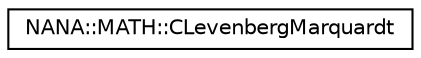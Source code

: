 digraph "类继承关系图"
{
 // LATEX_PDF_SIZE
  edge [fontname="Helvetica",fontsize="10",labelfontname="Helvetica",labelfontsize="10"];
  node [fontname="Helvetica",fontsize="10",shape=record];
  rankdir="LR";
  Node0 [label="NANA::MATH::CLevenbergMarquardt",height=0.2,width=0.4,color="black", fillcolor="white", style="filled",URL="$class_n_a_n_a_1_1_m_a_t_h_1_1_c_levenberg_marquardt.html",tooltip=" "];
}
